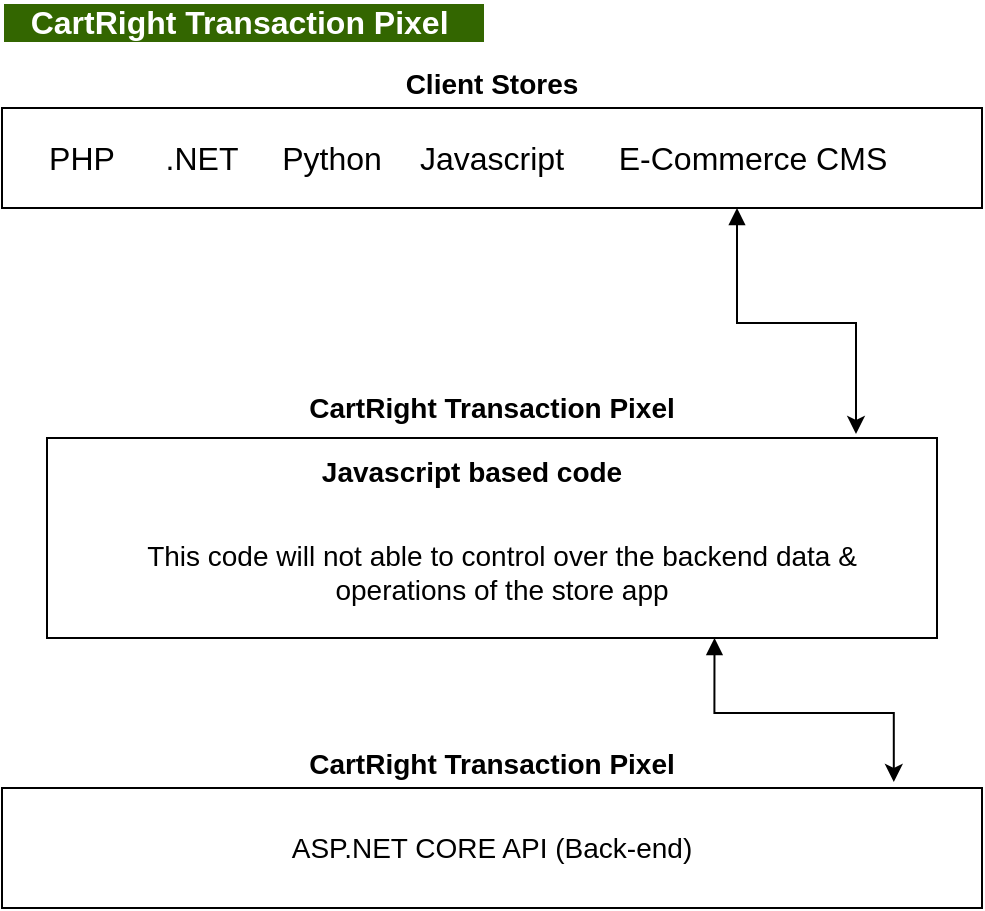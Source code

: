 <mxfile version="12.7.1" type="github">
  <diagram id="GqDxuVX-_kG6WUaX6dON" name="Page-1">
    <mxGraphModel dx="854" dy="436" grid="1" gridSize="10" guides="1" tooltips="1" connect="1" arrows="1" fold="1" page="1" pageScale="1" pageWidth="850" pageHeight="1100" math="0" shadow="0">
      <root>
        <mxCell id="0" />
        <mxCell id="1" parent="0" />
        <mxCell id="MxhjkGYFFgYxlKss-_g9-24" style="edgeStyle=orthogonalEdgeStyle;rounded=0;orthogonalLoop=1;jettySize=auto;html=1;exitX=0.75;exitY=1;exitDx=0;exitDy=0;entryX=0.909;entryY=-0.02;entryDx=0;entryDy=0;entryPerimeter=0;startArrow=block;fontSize=14;" edge="1" parent="1" source="MxhjkGYFFgYxlKss-_g9-1" target="MxhjkGYFFgYxlKss-_g9-17">
          <mxGeometry relative="1" as="geometry" />
        </mxCell>
        <mxCell id="MxhjkGYFFgYxlKss-_g9-1" value="" style="rounded=0;whiteSpace=wrap;html=1;" vertex="1" parent="1">
          <mxGeometry x="130" y="64" width="490" height="50" as="geometry" />
        </mxCell>
        <mxCell id="MxhjkGYFFgYxlKss-_g9-2" value="Client Stores" style="text;html=1;strokeColor=none;fillColor=none;align=center;verticalAlign=middle;whiteSpace=wrap;rounded=0;fontStyle=1;fontSize=14;" vertex="1" parent="1">
          <mxGeometry x="315" y="42" width="120" height="20" as="geometry" />
        </mxCell>
        <mxCell id="MxhjkGYFFgYxlKss-_g9-7" value="PHP" style="text;html=1;strokeColor=none;fillColor=none;align=center;verticalAlign=middle;whiteSpace=wrap;rounded=0;fontSize=16;" vertex="1" parent="1">
          <mxGeometry x="150" y="79" width="40" height="20" as="geometry" />
        </mxCell>
        <mxCell id="MxhjkGYFFgYxlKss-_g9-8" value=".NET" style="text;html=1;strokeColor=none;fillColor=none;align=center;verticalAlign=middle;whiteSpace=wrap;rounded=0;fontSize=16;" vertex="1" parent="1">
          <mxGeometry x="210" y="79" width="40" height="20" as="geometry" />
        </mxCell>
        <mxCell id="MxhjkGYFFgYxlKss-_g9-9" value="Python" style="text;html=1;strokeColor=none;fillColor=none;align=center;verticalAlign=middle;whiteSpace=wrap;rounded=0;fontSize=16;" vertex="1" parent="1">
          <mxGeometry x="275" y="79" width="40" height="20" as="geometry" />
        </mxCell>
        <mxCell id="MxhjkGYFFgYxlKss-_g9-10" value="Javascript" style="text;html=1;strokeColor=none;fillColor=none;align=center;verticalAlign=middle;whiteSpace=wrap;rounded=0;fontSize=16;" vertex="1" parent="1">
          <mxGeometry x="355" y="79" width="40" height="20" as="geometry" />
        </mxCell>
        <mxCell id="MxhjkGYFFgYxlKss-_g9-11" value="E-Commerce CMS" style="text;html=1;strokeColor=none;fillColor=none;align=center;verticalAlign=middle;whiteSpace=wrap;rounded=0;fontSize=16;" vertex="1" parent="1">
          <mxGeometry x="428" y="79" width="155" height="20" as="geometry" />
        </mxCell>
        <mxCell id="MxhjkGYFFgYxlKss-_g9-14" value="CartRight Transaction Pixel" style="text;html=1;strokeColor=none;fillColor=none;align=center;verticalAlign=middle;whiteSpace=wrap;rounded=0;fontStyle=1;fontSize=14;" vertex="1" parent="1">
          <mxGeometry x="250" y="204" width="250" height="20" as="geometry" />
        </mxCell>
        <mxCell id="MxhjkGYFFgYxlKss-_g9-25" style="edgeStyle=orthogonalEdgeStyle;rounded=0;orthogonalLoop=1;jettySize=auto;html=1;exitX=0.75;exitY=1;exitDx=0;exitDy=0;entryX=0.91;entryY=-0.05;entryDx=0;entryDy=0;entryPerimeter=0;startArrow=block;fontSize=14;" edge="1" parent="1" source="MxhjkGYFFgYxlKss-_g9-17" target="MxhjkGYFFgYxlKss-_g9-22">
          <mxGeometry relative="1" as="geometry" />
        </mxCell>
        <mxCell id="MxhjkGYFFgYxlKss-_g9-17" value="" style="rounded=0;whiteSpace=wrap;html=1;fontSize=16;" vertex="1" parent="1">
          <mxGeometry x="152.5" y="229" width="445" height="100" as="geometry" />
        </mxCell>
        <mxCell id="MxhjkGYFFgYxlKss-_g9-19" value="Javascript based code" style="text;html=1;strokeColor=none;fillColor=none;align=center;verticalAlign=middle;whiteSpace=wrap;rounded=0;fontSize=14;fontStyle=1" vertex="1" parent="1">
          <mxGeometry x="170" y="236" width="390" height="20" as="geometry" />
        </mxCell>
        <mxCell id="MxhjkGYFFgYxlKss-_g9-20" value="This code will not able to control over the backend data &amp;amp; operations of the store app" style="text;html=1;strokeColor=none;fillColor=none;align=center;verticalAlign=middle;whiteSpace=wrap;rounded=0;fontSize=14;" vertex="1" parent="1">
          <mxGeometry x="170" y="286" width="420" height="20" as="geometry" />
        </mxCell>
        <mxCell id="MxhjkGYFFgYxlKss-_g9-22" value="ASP.NET CORE API (Back-end)" style="rounded=0;whiteSpace=wrap;html=1;fontSize=14;" vertex="1" parent="1">
          <mxGeometry x="130" y="404" width="490" height="60" as="geometry" />
        </mxCell>
        <mxCell id="MxhjkGYFFgYxlKss-_g9-23" value="CartRight Transaction Pixel" style="text;html=1;strokeColor=none;fillColor=none;align=center;verticalAlign=middle;whiteSpace=wrap;rounded=0;fontStyle=1;fontSize=14;" vertex="1" parent="1">
          <mxGeometry x="250" y="382" width="250" height="20" as="geometry" />
        </mxCell>
        <mxCell id="MxhjkGYFFgYxlKss-_g9-28" value="&amp;nbsp; &amp;nbsp;CartRight Transaction Pixel&amp;nbsp; &amp;nbsp;&amp;nbsp;" style="text;html=1;strokeColor=none;fillColor=none;align=left;verticalAlign=middle;whiteSpace=wrap;rounded=0;fontStyle=1;fontSize=16;labelBackgroundColor=#336600;fontColor=#FFFFFF;spacingTop=1;spacing=2;spacingLeft=-1;" vertex="1" parent="1">
          <mxGeometry x="130" y="10" width="250" height="20" as="geometry" />
        </mxCell>
      </root>
    </mxGraphModel>
  </diagram>
</mxfile>
